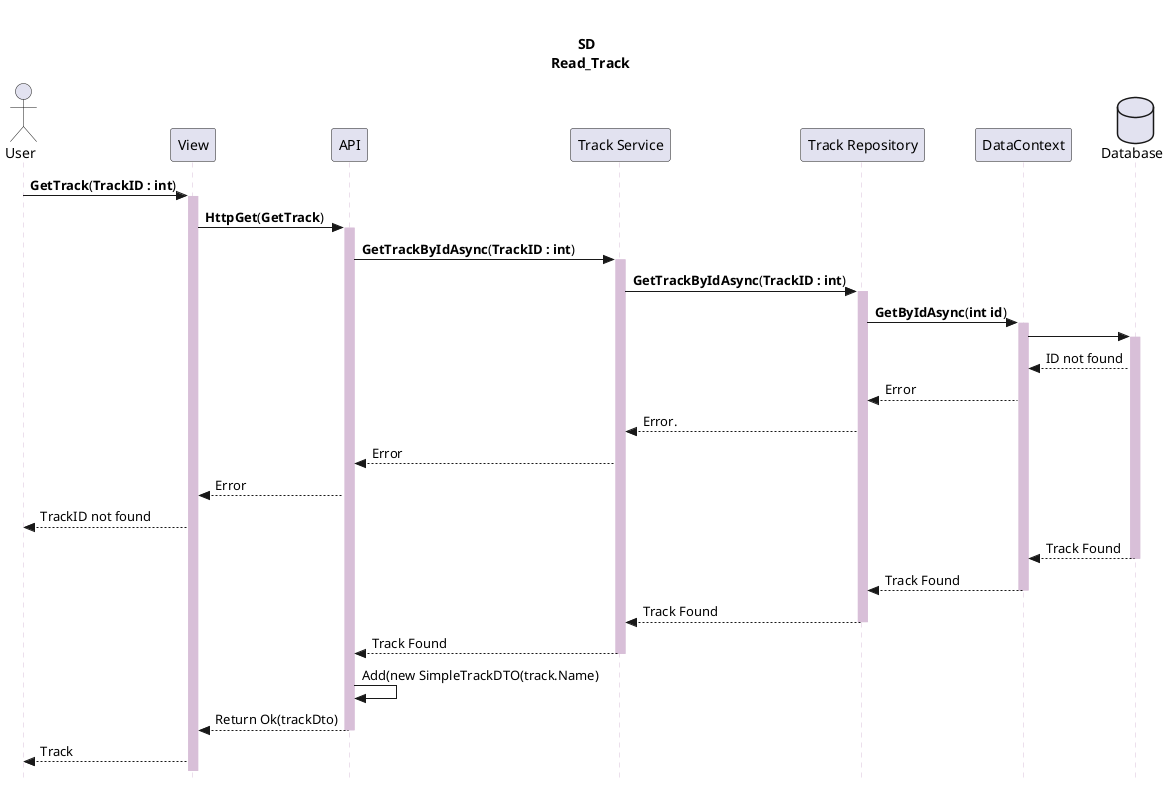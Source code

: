 @startuml SeBane

title \nSD\n  Read_Track
skinparam SequenceGroupBorderThickness 0.01
skinparam SequenceDividerBorderColor MediumPurple
skinparam SequenceDividerBackgroundColor MediumPurple
skinparam SequenceGroupBodyBackgroundColor MOTIVATION
skinparam SequenceGroupFontColor DarkOrchid
skinparam SequenceGroupBackgroundColor Thistle
skinparam SequenceLifeLineBackgroundColor Thistle
skinparam SequenceLifeLineBorderColor Thistle
skinparam Style strictUML

actor User
participant "View" as UI
participant "API" as Ap
participant "Track Service" as Ts
participant "Track Repository" as Tr
participant "DataContext" as Dc

database "Database" as Db

User -> UI : **GetTrack**(**TrackID : int**)
activate UI 
UI -> Ap : **HttpGet**(**GetTrack**)
activate Ap
Ap -> Ts : **GetTrackByIdAsync**(**TrackID : int**)
activate Ts
Ts -> Tr : **GetTrackByIdAsync**(**TrackID : int**)
activate Tr
Tr -> Dc : **GetByIdAsync**(**int id**)
activate Dc
Dc -> Db
activate Db
Db --> Dc : ID not found
Dc --> Tr : Error
Tr --> Ts : Error.
Ts --> Ap : Error
Ap --> UI : Error
UI --> User : TrackID not found
Db -->Dc : Track Found
deactivate Db
Dc -->Tr : Track Found
deactivate Dc
Tr-->Ts : Track Found
deactivate Tr
Ts-->Ap : Track Found
deactivate Ts
Ap->Ap : Add(new SimpleTrackDTO(track.Name)
Ap--> UI : Return Ok(trackDto)
deactivate Ap

UI --> User : Track

@enduml